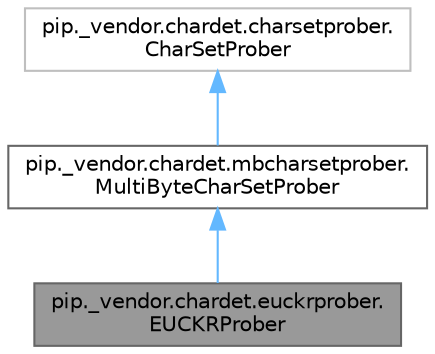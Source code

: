 digraph "pip._vendor.chardet.euckrprober.EUCKRProber"
{
 // LATEX_PDF_SIZE
  bgcolor="transparent";
  edge [fontname=Helvetica,fontsize=10,labelfontname=Helvetica,labelfontsize=10];
  node [fontname=Helvetica,fontsize=10,shape=box,height=0.2,width=0.4];
  Node1 [id="Node000001",label="pip._vendor.chardet.euckrprober.\lEUCKRProber",height=0.2,width=0.4,color="gray40", fillcolor="grey60", style="filled", fontcolor="black",tooltip=" "];
  Node2 -> Node1 [id="edge1_Node000001_Node000002",dir="back",color="steelblue1",style="solid",tooltip=" "];
  Node2 [id="Node000002",label="pip._vendor.chardet.mbcharsetprober.\lMultiByteCharSetProber",height=0.2,width=0.4,color="gray40", fillcolor="white", style="filled",URL="$dd/d42/classpip_1_1__vendor_1_1chardet_1_1mbcharsetprober_1_1MultiByteCharSetProber.html",tooltip=" "];
  Node3 -> Node2 [id="edge2_Node000002_Node000003",dir="back",color="steelblue1",style="solid",tooltip=" "];
  Node3 [id="Node000003",label="pip._vendor.chardet.charsetprober.\lCharSetProber",height=0.2,width=0.4,color="grey75", fillcolor="white", style="filled",URL="$d9/d0d/classpip_1_1__vendor_1_1chardet_1_1charsetprober_1_1CharSetProber.html",tooltip=" "];
}
